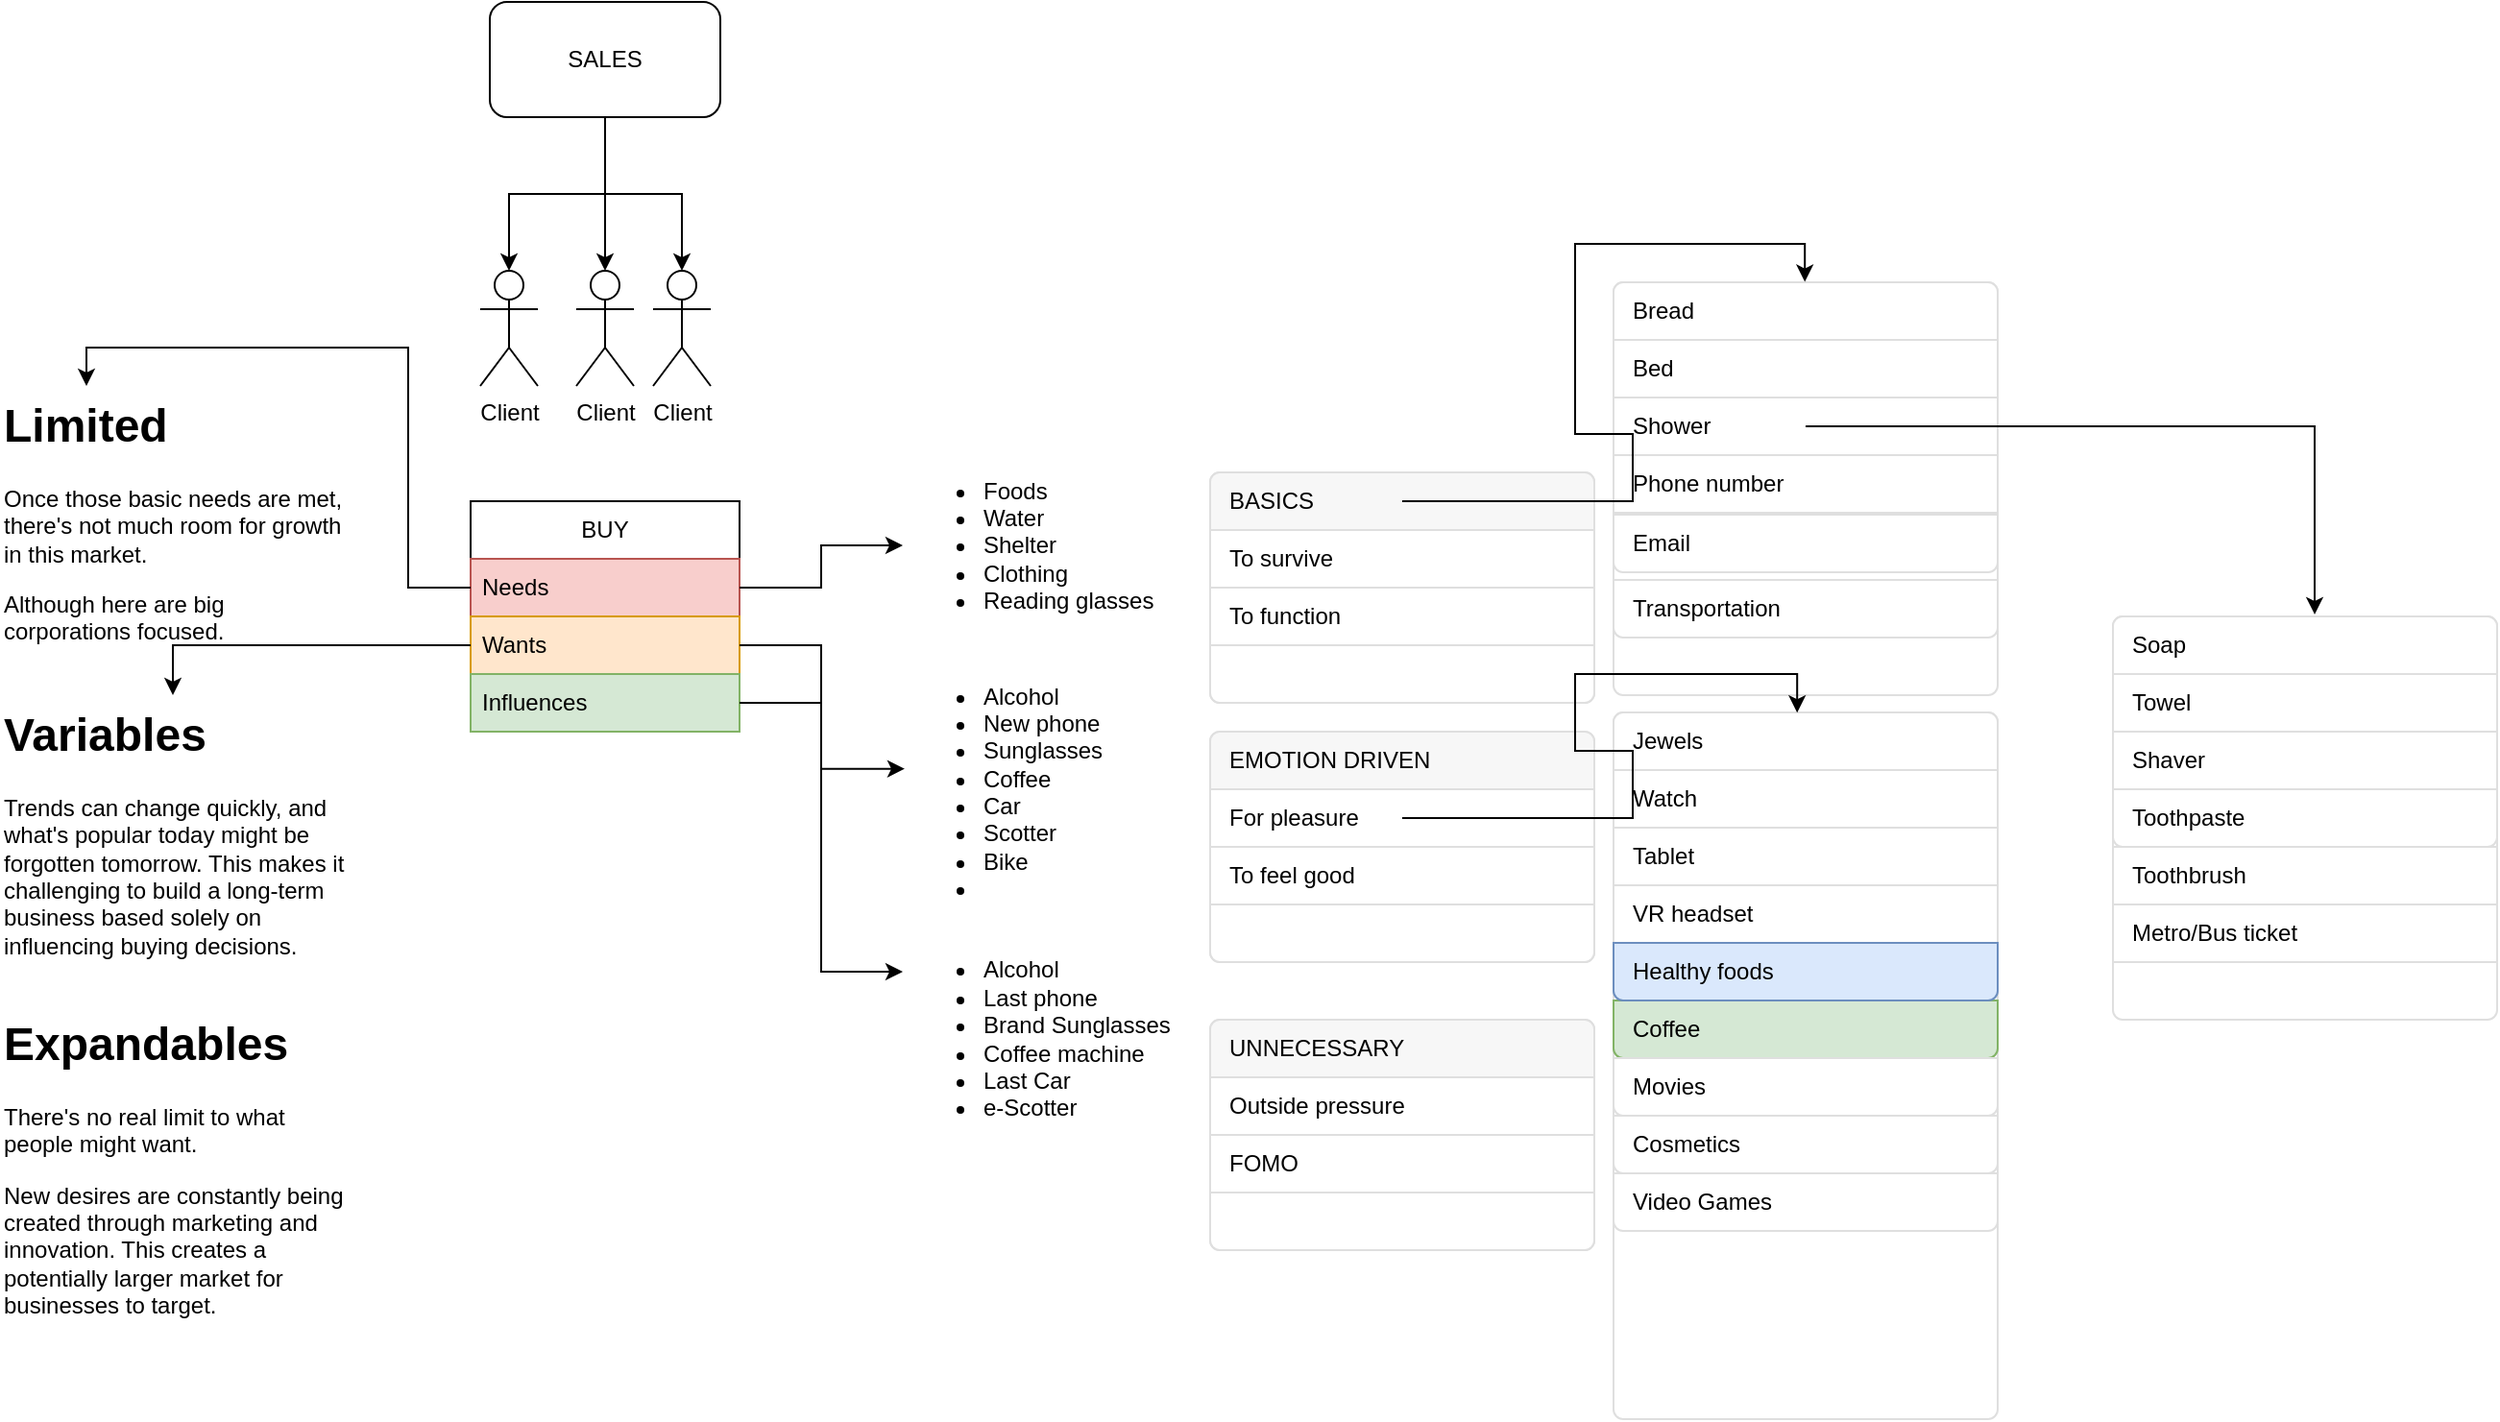 <mxfile version="24.3.1" type="github">
  <diagram name="Page-1" id="3irY8fL_UrNZU5FSW00O">
    <mxGraphModel dx="5560" dy="4290" grid="1" gridSize="10" guides="1" tooltips="1" connect="1" arrows="1" fold="1" page="1" pageScale="1" pageWidth="850" pageHeight="1100" math="0" shadow="0">
      <root>
        <mxCell id="0" />
        <mxCell id="1" parent="0" />
        <mxCell id="QDepJh0iqW0fqt1_Ypf1-6" style="edgeStyle=orthogonalEdgeStyle;rounded=0;orthogonalLoop=1;jettySize=auto;html=1;" edge="1" parent="1" source="QDepJh0iqW0fqt1_Ypf1-1" target="QDepJh0iqW0fqt1_Ypf1-2">
          <mxGeometry relative="1" as="geometry" />
        </mxCell>
        <mxCell id="QDepJh0iqW0fqt1_Ypf1-7" style="edgeStyle=orthogonalEdgeStyle;rounded=0;orthogonalLoop=1;jettySize=auto;html=1;" edge="1" parent="1" source="QDepJh0iqW0fqt1_Ypf1-1" target="QDepJh0iqW0fqt1_Ypf1-4">
          <mxGeometry relative="1" as="geometry" />
        </mxCell>
        <mxCell id="QDepJh0iqW0fqt1_Ypf1-8" style="edgeStyle=orthogonalEdgeStyle;rounded=0;orthogonalLoop=1;jettySize=auto;html=1;" edge="1" parent="1" source="QDepJh0iqW0fqt1_Ypf1-1" target="QDepJh0iqW0fqt1_Ypf1-3">
          <mxGeometry relative="1" as="geometry" />
        </mxCell>
        <mxCell id="QDepJh0iqW0fqt1_Ypf1-1" value="SALES" style="rounded=1;whiteSpace=wrap;html=1;" vertex="1" parent="1">
          <mxGeometry x="365" y="520" width="120" height="60" as="geometry" />
        </mxCell>
        <mxCell id="QDepJh0iqW0fqt1_Ypf1-2" value="Client" style="shape=umlActor;verticalLabelPosition=bottom;verticalAlign=top;html=1;outlineConnect=0;" vertex="1" parent="1">
          <mxGeometry x="410" y="660" width="30" height="60" as="geometry" />
        </mxCell>
        <mxCell id="QDepJh0iqW0fqt1_Ypf1-3" value="Client" style="shape=umlActor;verticalLabelPosition=bottom;verticalAlign=top;html=1;outlineConnect=0;" vertex="1" parent="1">
          <mxGeometry x="450" y="660" width="30" height="60" as="geometry" />
        </mxCell>
        <mxCell id="QDepJh0iqW0fqt1_Ypf1-4" value="Client" style="shape=umlActor;verticalLabelPosition=bottom;verticalAlign=top;html=1;outlineConnect=0;" vertex="1" parent="1">
          <mxGeometry x="360" y="660" width="30" height="60" as="geometry" />
        </mxCell>
        <mxCell id="QDepJh0iqW0fqt1_Ypf1-9" value="BUY" style="swimlane;fontStyle=0;childLayout=stackLayout;horizontal=1;startSize=30;horizontalStack=0;resizeParent=1;resizeParentMax=0;resizeLast=0;collapsible=1;marginBottom=0;whiteSpace=wrap;html=1;" vertex="1" parent="1">
          <mxGeometry x="355" y="780" width="140" height="120" as="geometry" />
        </mxCell>
        <mxCell id="QDepJh0iqW0fqt1_Ypf1-10" value="Needs" style="text;strokeColor=#b85450;fillColor=#f8cecc;align=left;verticalAlign=middle;spacingLeft=4;spacingRight=4;overflow=hidden;points=[[0,0.5],[1,0.5]];portConstraint=eastwest;rotatable=0;whiteSpace=wrap;html=1;" vertex="1" parent="QDepJh0iqW0fqt1_Ypf1-9">
          <mxGeometry y="30" width="140" height="30" as="geometry" />
        </mxCell>
        <mxCell id="QDepJh0iqW0fqt1_Ypf1-11" value="Wants" style="text;strokeColor=#d79b00;fillColor=#ffe6cc;align=left;verticalAlign=middle;spacingLeft=4;spacingRight=4;overflow=hidden;points=[[0,0.5],[1,0.5]];portConstraint=eastwest;rotatable=0;whiteSpace=wrap;html=1;" vertex="1" parent="QDepJh0iqW0fqt1_Ypf1-9">
          <mxGeometry y="60" width="140" height="30" as="geometry" />
        </mxCell>
        <mxCell id="QDepJh0iqW0fqt1_Ypf1-12" value="Influences" style="text;strokeColor=#82b366;fillColor=#d5e8d4;align=left;verticalAlign=middle;spacingLeft=4;spacingRight=4;overflow=hidden;points=[[0,0.5],[1,0.5]];portConstraint=eastwest;rotatable=0;whiteSpace=wrap;html=1;" vertex="1" parent="QDepJh0iqW0fqt1_Ypf1-9">
          <mxGeometry y="90" width="140" height="30" as="geometry" />
        </mxCell>
        <mxCell id="QDepJh0iqW0fqt1_Ypf1-15" value="&lt;ul&gt;&lt;li&gt;Foods&lt;/li&gt;&lt;li&gt;Water&lt;/li&gt;&lt;li&gt;Shelter&lt;/li&gt;&lt;li&gt;Clothing&lt;/li&gt;&lt;li&gt;Reading glasses&lt;/li&gt;&lt;/ul&gt;" style="text;strokeColor=none;fillColor=none;html=1;whiteSpace=wrap;verticalAlign=middle;overflow=hidden;" vertex="1" parent="1">
          <mxGeometry x="580" y="746" width="150" height="114" as="geometry" />
        </mxCell>
        <mxCell id="QDepJh0iqW0fqt1_Ypf1-17" value="" style="html=1;shadow=0;dashed=0;shape=mxgraph.bootstrap.rrect;rSize=5;strokeColor=#DFDFDF;html=1;whiteSpace=wrap;fillColor=#FFFFFF;fontColor=#000000;" vertex="1" parent="1">
          <mxGeometry x="740" y="765" width="200" height="120" as="geometry" />
        </mxCell>
        <mxCell id="QDepJh0iqW0fqt1_Ypf1-18" value="BASICS&amp;nbsp;" style="html=1;shadow=0;dashed=0;shape=mxgraph.bootstrap.topButton;strokeColor=inherit;fillColor=#F7F7F7;rSize=5;perimeter=none;whiteSpace=wrap;resizeWidth=1;align=left;spacing=10;" vertex="1" parent="QDepJh0iqW0fqt1_Ypf1-17">
          <mxGeometry width="200" height="30" relative="1" as="geometry" />
        </mxCell>
        <mxCell id="QDepJh0iqW0fqt1_Ypf1-19" value="To survive" style="strokeColor=inherit;fillColor=inherit;gradientColor=inherit;fontColor=inherit;html=1;shadow=0;dashed=0;perimeter=none;whiteSpace=wrap;resizeWidth=1;align=left;spacing=10;" vertex="1" parent="QDepJh0iqW0fqt1_Ypf1-17">
          <mxGeometry width="200" height="30" relative="1" as="geometry">
            <mxPoint y="30" as="offset" />
          </mxGeometry>
        </mxCell>
        <mxCell id="QDepJh0iqW0fqt1_Ypf1-20" value="To function" style="strokeColor=inherit;fillColor=inherit;gradientColor=inherit;fontColor=inherit;html=1;shadow=0;dashed=0;perimeter=none;whiteSpace=wrap;resizeWidth=1;align=left;spacing=10;" vertex="1" parent="QDepJh0iqW0fqt1_Ypf1-17">
          <mxGeometry width="200" height="30" relative="1" as="geometry">
            <mxPoint y="60" as="offset" />
          </mxGeometry>
        </mxCell>
        <mxCell id="QDepJh0iqW0fqt1_Ypf1-21" value="" style="strokeColor=inherit;fillColor=inherit;gradientColor=inherit;fontColor=inherit;html=1;shadow=0;dashed=0;shape=mxgraph.bootstrap.bottomButton;rSize=5;perimeter=none;whiteSpace=wrap;resizeWidth=1;resizeHeight=0;align=left;spacing=10;" vertex="1" parent="QDepJh0iqW0fqt1_Ypf1-17">
          <mxGeometry y="1" width="200" height="30" relative="1" as="geometry">
            <mxPoint y="-30" as="offset" />
          </mxGeometry>
        </mxCell>
        <mxCell id="QDepJh0iqW0fqt1_Ypf1-22" value="" style="html=1;shadow=0;dashed=0;shape=mxgraph.bootstrap.rrect;rSize=5;strokeColor=#DFDFDF;html=1;whiteSpace=wrap;fillColor=#FFFFFF;fontColor=#000000;" vertex="1" parent="1">
          <mxGeometry x="950" y="666" width="200" height="215" as="geometry" />
        </mxCell>
        <mxCell id="QDepJh0iqW0fqt1_Ypf1-23" value="Bread" style="strokeColor=inherit;fillColor=inherit;gradientColor=inherit;fontColor=inherit;html=1;shadow=0;dashed=0;shape=mxgraph.bootstrap.topButton;rSize=5;perimeter=none;whiteSpace=wrap;resizeWidth=1;align=left;spacing=10;" vertex="1" parent="QDepJh0iqW0fqt1_Ypf1-22">
          <mxGeometry width="200" height="30" relative="1" as="geometry" />
        </mxCell>
        <mxCell id="QDepJh0iqW0fqt1_Ypf1-24" value="Bed" style="strokeColor=inherit;fillColor=inherit;gradientColor=inherit;fontColor=inherit;html=1;shadow=0;dashed=0;perimeter=none;whiteSpace=wrap;resizeWidth=1;align=left;spacing=10;" vertex="1" parent="QDepJh0iqW0fqt1_Ypf1-22">
          <mxGeometry width="200" height="30" relative="1" as="geometry">
            <mxPoint y="30" as="offset" />
          </mxGeometry>
        </mxCell>
        <mxCell id="QDepJh0iqW0fqt1_Ypf1-25" value="Shower" style="strokeColor=inherit;fillColor=inherit;gradientColor=inherit;fontColor=inherit;html=1;shadow=0;dashed=0;perimeter=none;whiteSpace=wrap;resizeWidth=1;align=left;spacing=10;" vertex="1" parent="QDepJh0iqW0fqt1_Ypf1-22">
          <mxGeometry width="200" height="30" relative="1" as="geometry">
            <mxPoint y="60" as="offset" />
          </mxGeometry>
        </mxCell>
        <mxCell id="QDepJh0iqW0fqt1_Ypf1-26" value="Phone number" style="strokeColor=inherit;fillColor=inherit;gradientColor=inherit;fontColor=inherit;html=1;shadow=0;dashed=0;perimeter=none;whiteSpace=wrap;resizeWidth=1;align=left;spacing=10;" vertex="1" parent="QDepJh0iqW0fqt1_Ypf1-22">
          <mxGeometry width="200" height="30" relative="1" as="geometry">
            <mxPoint y="90" as="offset" />
          </mxGeometry>
        </mxCell>
        <mxCell id="QDepJh0iqW0fqt1_Ypf1-27" value="Email" style="strokeColor=inherit;fillColor=inherit;gradientColor=inherit;fontColor=inherit;html=1;shadow=0;dashed=0;shape=mxgraph.bootstrap.bottomButton;rSize=5;perimeter=none;whiteSpace=wrap;resizeWidth=1;resizeHeight=0;align=left;spacing=10;" vertex="1" parent="QDepJh0iqW0fqt1_Ypf1-22">
          <mxGeometry y="1" width="200" height="30" relative="1" as="geometry">
            <mxPoint y="-94" as="offset" />
          </mxGeometry>
        </mxCell>
        <mxCell id="QDepJh0iqW0fqt1_Ypf1-41" value="Transportation" style="strokeColor=inherit;fillColor=inherit;gradientColor=inherit;fontColor=inherit;html=1;shadow=0;dashed=0;shape=mxgraph.bootstrap.bottomButton;rSize=5;perimeter=none;whiteSpace=wrap;resizeWidth=1;resizeHeight=0;align=left;spacing=10;" vertex="1" parent="QDepJh0iqW0fqt1_Ypf1-22">
          <mxGeometry y="155" width="200" height="30" as="geometry" />
        </mxCell>
        <mxCell id="QDepJh0iqW0fqt1_Ypf1-28" style="edgeStyle=orthogonalEdgeStyle;rounded=0;orthogonalLoop=1;jettySize=auto;html=1;entryX=0.498;entryY=-0.001;entryDx=0;entryDy=0;entryPerimeter=0;" edge="1" parent="1" source="QDepJh0iqW0fqt1_Ypf1-18" target="QDepJh0iqW0fqt1_Ypf1-22">
          <mxGeometry relative="1" as="geometry" />
        </mxCell>
        <mxCell id="QDepJh0iqW0fqt1_Ypf1-29" value="" style="html=1;shadow=0;dashed=0;shape=mxgraph.bootstrap.rrect;rSize=5;strokeColor=#DFDFDF;html=1;whiteSpace=wrap;fillColor=#FFFFFF;fontColor=#000000;" vertex="1" parent="1">
          <mxGeometry x="1210" y="840" width="200" height="210" as="geometry" />
        </mxCell>
        <mxCell id="QDepJh0iqW0fqt1_Ypf1-30" value="Soap&lt;span style=&quot;white-space: pre;&quot;&gt;&lt;/span&gt;" style="strokeColor=inherit;fillColor=inherit;gradientColor=inherit;fontColor=inherit;html=1;shadow=0;dashed=0;shape=mxgraph.bootstrap.topButton;rSize=5;perimeter=none;whiteSpace=wrap;resizeWidth=1;align=left;spacing=10;" vertex="1" parent="QDepJh0iqW0fqt1_Ypf1-29">
          <mxGeometry width="200" height="30" relative="1" as="geometry" />
        </mxCell>
        <mxCell id="QDepJh0iqW0fqt1_Ypf1-31" value="Towel" style="strokeColor=inherit;fillColor=inherit;gradientColor=inherit;fontColor=inherit;html=1;shadow=0;dashed=0;perimeter=none;whiteSpace=wrap;resizeWidth=1;align=left;spacing=10;" vertex="1" parent="QDepJh0iqW0fqt1_Ypf1-29">
          <mxGeometry width="200" height="30" relative="1" as="geometry">
            <mxPoint y="30" as="offset" />
          </mxGeometry>
        </mxCell>
        <mxCell id="QDepJh0iqW0fqt1_Ypf1-32" value="Shaver" style="strokeColor=inherit;fillColor=inherit;gradientColor=inherit;fontColor=inherit;html=1;shadow=0;dashed=0;perimeter=none;whiteSpace=wrap;resizeWidth=1;align=left;spacing=10;" vertex="1" parent="QDepJh0iqW0fqt1_Ypf1-29">
          <mxGeometry width="200" height="30" relative="1" as="geometry">
            <mxPoint y="60" as="offset" />
          </mxGeometry>
        </mxCell>
        <mxCell id="QDepJh0iqW0fqt1_Ypf1-33" value="Haircut" style="strokeColor=inherit;fillColor=inherit;gradientColor=inherit;fontColor=inherit;html=1;shadow=0;dashed=0;perimeter=none;whiteSpace=wrap;resizeWidth=1;align=left;spacing=10;" vertex="1" parent="QDepJh0iqW0fqt1_Ypf1-29">
          <mxGeometry width="200" height="30" relative="1" as="geometry">
            <mxPoint y="90" as="offset" />
          </mxGeometry>
        </mxCell>
        <mxCell id="QDepJh0iqW0fqt1_Ypf1-34" value="Toothpaste" style="strokeColor=inherit;fillColor=inherit;gradientColor=inherit;fontColor=inherit;html=1;shadow=0;dashed=0;shape=mxgraph.bootstrap.bottomButton;rSize=5;perimeter=none;whiteSpace=wrap;resizeWidth=1;resizeHeight=0;align=left;spacing=10;" vertex="1" parent="QDepJh0iqW0fqt1_Ypf1-29">
          <mxGeometry y="1" width="200" height="30" relative="1" as="geometry">
            <mxPoint y="-120" as="offset" />
          </mxGeometry>
        </mxCell>
        <mxCell id="QDepJh0iqW0fqt1_Ypf1-40" value="Toothbrush" style="strokeColor=inherit;fillColor=inherit;gradientColor=inherit;fontColor=inherit;html=1;shadow=0;dashed=0;perimeter=none;whiteSpace=wrap;resizeWidth=1;align=left;spacing=10;" vertex="1" parent="QDepJh0iqW0fqt1_Ypf1-29">
          <mxGeometry width="200" height="30" relative="1" as="geometry">
            <mxPoint y="120" as="offset" />
          </mxGeometry>
        </mxCell>
        <mxCell id="QDepJh0iqW0fqt1_Ypf1-44" value="Metro/Bus ticket" style="strokeColor=inherit;fillColor=inherit;gradientColor=inherit;fontColor=inherit;html=1;shadow=0;dashed=0;perimeter=none;whiteSpace=wrap;resizeWidth=1;align=left;spacing=10;" vertex="1" parent="QDepJh0iqW0fqt1_Ypf1-29">
          <mxGeometry y="150" width="200" height="30" as="geometry" />
        </mxCell>
        <mxCell id="QDepJh0iqW0fqt1_Ypf1-35" style="edgeStyle=orthogonalEdgeStyle;rounded=0;orthogonalLoop=1;jettySize=auto;html=1;entryX=0.525;entryY=-0.005;entryDx=0;entryDy=0;entryPerimeter=0;" edge="1" parent="1" source="QDepJh0iqW0fqt1_Ypf1-25" target="QDepJh0iqW0fqt1_Ypf1-29">
          <mxGeometry relative="1" as="geometry" />
        </mxCell>
        <mxCell id="QDepJh0iqW0fqt1_Ypf1-42" value="&lt;ul&gt;&lt;li&gt;Alcohol&lt;/li&gt;&lt;li&gt;New phone&lt;/li&gt;&lt;li&gt;Sunglasses&lt;/li&gt;&lt;li&gt;Coffee&lt;/li&gt;&lt;li&gt;Car&lt;/li&gt;&lt;li&gt;Scotter&lt;/li&gt;&lt;li&gt;Bike&lt;/li&gt;&lt;li&gt;&lt;br&gt;&lt;/li&gt;&lt;/ul&gt;" style="text;strokeColor=none;fillColor=none;html=1;whiteSpace=wrap;verticalAlign=middle;overflow=hidden;" vertex="1" parent="1">
          <mxGeometry x="580" y="860" width="140" height="140" as="geometry" />
        </mxCell>
        <mxCell id="QDepJh0iqW0fqt1_Ypf1-43" style="edgeStyle=orthogonalEdgeStyle;rounded=0;orthogonalLoop=1;jettySize=auto;html=1;entryX=0.007;entryY=0.424;entryDx=0;entryDy=0;entryPerimeter=0;" edge="1" parent="1" source="QDepJh0iqW0fqt1_Ypf1-11" target="QDepJh0iqW0fqt1_Ypf1-42">
          <mxGeometry relative="1" as="geometry" />
        </mxCell>
        <mxCell id="QDepJh0iqW0fqt1_Ypf1-45" value="&lt;ul&gt;&lt;li&gt;Alcohol&lt;/li&gt;&lt;li&gt;Last phone&lt;/li&gt;&lt;li&gt;Brand Sunglasses&lt;/li&gt;&lt;li&gt;Coffee machine&lt;/li&gt;&lt;li&gt;Last Car&lt;/li&gt;&lt;li&gt;e-Scotter&lt;/li&gt;&lt;/ul&gt;" style="text;strokeColor=none;fillColor=none;html=1;whiteSpace=wrap;verticalAlign=middle;overflow=hidden;" vertex="1" parent="1">
          <mxGeometry x="580" y="990" width="180" height="140" as="geometry" />
        </mxCell>
        <mxCell id="QDepJh0iqW0fqt1_Ypf1-46" style="edgeStyle=orthogonalEdgeStyle;rounded=0;orthogonalLoop=1;jettySize=auto;html=1;entryX=0;entryY=0.25;entryDx=0;entryDy=0;" edge="1" parent="1" source="QDepJh0iqW0fqt1_Ypf1-12" target="QDepJh0iqW0fqt1_Ypf1-45">
          <mxGeometry relative="1" as="geometry" />
        </mxCell>
        <mxCell id="QDepJh0iqW0fqt1_Ypf1-14" style="edgeStyle=orthogonalEdgeStyle;rounded=0;orthogonalLoop=1;jettySize=auto;html=1;" edge="1" parent="1" source="QDepJh0iqW0fqt1_Ypf1-10" target="QDepJh0iqW0fqt1_Ypf1-15">
          <mxGeometry relative="1" as="geometry">
            <mxPoint x="600" y="825" as="targetPoint" />
          </mxGeometry>
        </mxCell>
        <mxCell id="QDepJh0iqW0fqt1_Ypf1-47" value="" style="html=1;shadow=0;dashed=0;shape=mxgraph.bootstrap.rrect;rSize=5;strokeColor=#DFDFDF;html=1;whiteSpace=wrap;fillColor=#FFFFFF;fontColor=#000000;" vertex="1" parent="1">
          <mxGeometry x="740" y="900" width="200" height="120" as="geometry" />
        </mxCell>
        <mxCell id="QDepJh0iqW0fqt1_Ypf1-48" value="EMOTION DRIVEN" style="html=1;shadow=0;dashed=0;shape=mxgraph.bootstrap.topButton;strokeColor=inherit;fillColor=#F7F7F7;rSize=5;perimeter=none;whiteSpace=wrap;resizeWidth=1;align=left;spacing=10;" vertex="1" parent="QDepJh0iqW0fqt1_Ypf1-47">
          <mxGeometry width="200" height="30" relative="1" as="geometry" />
        </mxCell>
        <mxCell id="QDepJh0iqW0fqt1_Ypf1-49" value="For pleasure" style="strokeColor=inherit;fillColor=inherit;gradientColor=inherit;fontColor=inherit;html=1;shadow=0;dashed=0;perimeter=none;whiteSpace=wrap;resizeWidth=1;align=left;spacing=10;" vertex="1" parent="QDepJh0iqW0fqt1_Ypf1-47">
          <mxGeometry width="200" height="30" relative="1" as="geometry">
            <mxPoint y="30" as="offset" />
          </mxGeometry>
        </mxCell>
        <mxCell id="QDepJh0iqW0fqt1_Ypf1-50" value="To feel good" style="strokeColor=inherit;fillColor=inherit;gradientColor=inherit;fontColor=inherit;html=1;shadow=0;dashed=0;perimeter=none;whiteSpace=wrap;resizeWidth=1;align=left;spacing=10;" vertex="1" parent="QDepJh0iqW0fqt1_Ypf1-47">
          <mxGeometry width="200" height="30" relative="1" as="geometry">
            <mxPoint y="60" as="offset" />
          </mxGeometry>
        </mxCell>
        <mxCell id="QDepJh0iqW0fqt1_Ypf1-51" value="" style="strokeColor=inherit;fillColor=inherit;gradientColor=inherit;fontColor=inherit;html=1;shadow=0;dashed=0;shape=mxgraph.bootstrap.bottomButton;rSize=5;perimeter=none;whiteSpace=wrap;resizeWidth=1;resizeHeight=0;align=left;spacing=10;" vertex="1" parent="QDepJh0iqW0fqt1_Ypf1-47">
          <mxGeometry y="1" width="200" height="30" relative="1" as="geometry">
            <mxPoint y="-30" as="offset" />
          </mxGeometry>
        </mxCell>
        <mxCell id="QDepJh0iqW0fqt1_Ypf1-52" value="" style="html=1;shadow=0;dashed=0;shape=mxgraph.bootstrap.rrect;rSize=5;strokeColor=#DFDFDF;html=1;whiteSpace=wrap;fillColor=#FFFFFF;fontColor=#000000;" vertex="1" parent="1">
          <mxGeometry x="740" y="1050" width="200" height="120" as="geometry" />
        </mxCell>
        <mxCell id="QDepJh0iqW0fqt1_Ypf1-53" value="UNNECESSARY" style="html=1;shadow=0;dashed=0;shape=mxgraph.bootstrap.topButton;strokeColor=inherit;fillColor=#F7F7F7;rSize=5;perimeter=none;whiteSpace=wrap;resizeWidth=1;align=left;spacing=10;" vertex="1" parent="QDepJh0iqW0fqt1_Ypf1-52">
          <mxGeometry width="200" height="30" relative="1" as="geometry" />
        </mxCell>
        <mxCell id="QDepJh0iqW0fqt1_Ypf1-54" value="Outside pressure&lt;span style=&quot;white-space: pre;&quot;&gt;&#x9;&lt;/span&gt;&lt;span style=&quot;white-space: pre;&quot;&gt;&#x9;&lt;/span&gt;" style="strokeColor=inherit;fillColor=inherit;gradientColor=inherit;fontColor=inherit;html=1;shadow=0;dashed=0;perimeter=none;whiteSpace=wrap;resizeWidth=1;align=left;spacing=10;" vertex="1" parent="QDepJh0iqW0fqt1_Ypf1-52">
          <mxGeometry width="200" height="30" relative="1" as="geometry">
            <mxPoint y="30" as="offset" />
          </mxGeometry>
        </mxCell>
        <mxCell id="QDepJh0iqW0fqt1_Ypf1-55" value="FOMO" style="strokeColor=inherit;fillColor=inherit;gradientColor=inherit;fontColor=inherit;html=1;shadow=0;dashed=0;perimeter=none;whiteSpace=wrap;resizeWidth=1;align=left;spacing=10;" vertex="1" parent="QDepJh0iqW0fqt1_Ypf1-52">
          <mxGeometry width="200" height="30" relative="1" as="geometry">
            <mxPoint y="60" as="offset" />
          </mxGeometry>
        </mxCell>
        <mxCell id="QDepJh0iqW0fqt1_Ypf1-56" value="" style="strokeColor=inherit;fillColor=inherit;gradientColor=inherit;fontColor=inherit;html=1;shadow=0;dashed=0;shape=mxgraph.bootstrap.bottomButton;rSize=5;perimeter=none;whiteSpace=wrap;resizeWidth=1;resizeHeight=0;align=left;spacing=10;" vertex="1" parent="QDepJh0iqW0fqt1_Ypf1-52">
          <mxGeometry y="1" width="200" height="30" relative="1" as="geometry">
            <mxPoint y="-30" as="offset" />
          </mxGeometry>
        </mxCell>
        <mxCell id="QDepJh0iqW0fqt1_Ypf1-57" value="" style="html=1;shadow=0;dashed=0;shape=mxgraph.bootstrap.rrect;rSize=5;strokeColor=#DFDFDF;html=1;whiteSpace=wrap;fillColor=#FFFFFF;fontColor=#000000;" vertex="1" parent="1">
          <mxGeometry x="950" y="890" width="200" height="368" as="geometry" />
        </mxCell>
        <mxCell id="QDepJh0iqW0fqt1_Ypf1-58" value="Jewels" style="strokeColor=inherit;fillColor=inherit;gradientColor=inherit;fontColor=inherit;html=1;shadow=0;dashed=0;shape=mxgraph.bootstrap.topButton;rSize=5;perimeter=none;whiteSpace=wrap;resizeWidth=1;align=left;spacing=10;" vertex="1" parent="QDepJh0iqW0fqt1_Ypf1-57">
          <mxGeometry width="200" height="30" relative="1" as="geometry" />
        </mxCell>
        <mxCell id="QDepJh0iqW0fqt1_Ypf1-59" value="Watch&lt;span style=&quot;white-space: pre;&quot;&gt;&#x9;&lt;/span&gt;&lt;span style=&quot;white-space: pre;&quot;&gt;&#x9;&lt;/span&gt;" style="strokeColor=inherit;fillColor=inherit;gradientColor=inherit;fontColor=inherit;html=1;shadow=0;dashed=0;perimeter=none;whiteSpace=wrap;resizeWidth=1;align=left;spacing=10;" vertex="1" parent="QDepJh0iqW0fqt1_Ypf1-57">
          <mxGeometry width="200" height="30" relative="1" as="geometry">
            <mxPoint y="30" as="offset" />
          </mxGeometry>
        </mxCell>
        <mxCell id="QDepJh0iqW0fqt1_Ypf1-60" value="Tablet" style="strokeColor=inherit;fillColor=inherit;gradientColor=inherit;fontColor=inherit;html=1;shadow=0;dashed=0;perimeter=none;whiteSpace=wrap;resizeWidth=1;align=left;spacing=10;" vertex="1" parent="QDepJh0iqW0fqt1_Ypf1-57">
          <mxGeometry width="200" height="30" relative="1" as="geometry">
            <mxPoint y="60" as="offset" />
          </mxGeometry>
        </mxCell>
        <mxCell id="QDepJh0iqW0fqt1_Ypf1-61" value="VR headset" style="strokeColor=inherit;fillColor=inherit;gradientColor=inherit;fontColor=inherit;html=1;shadow=0;dashed=0;perimeter=none;whiteSpace=wrap;resizeWidth=1;align=left;spacing=10;" vertex="1" parent="QDepJh0iqW0fqt1_Ypf1-57">
          <mxGeometry width="200" height="30" relative="1" as="geometry">
            <mxPoint y="90" as="offset" />
          </mxGeometry>
        </mxCell>
        <mxCell id="QDepJh0iqW0fqt1_Ypf1-62" value="Coffee" style="strokeColor=#82b366;fillColor=#d5e8d4;html=1;shadow=0;dashed=0;shape=mxgraph.bootstrap.bottomButton;rSize=5;perimeter=none;whiteSpace=wrap;resizeWidth=1;resizeHeight=0;align=left;spacing=10;" vertex="1" parent="QDepJh0iqW0fqt1_Ypf1-57">
          <mxGeometry y="1" width="200" height="30" relative="1" as="geometry">
            <mxPoint y="-218" as="offset" />
          </mxGeometry>
        </mxCell>
        <mxCell id="QDepJh0iqW0fqt1_Ypf1-63" value="Movies" style="strokeColor=inherit;fillColor=inherit;gradientColor=inherit;fontColor=inherit;html=1;shadow=0;dashed=0;shape=mxgraph.bootstrap.bottomButton;rSize=5;perimeter=none;whiteSpace=wrap;resizeWidth=1;resizeHeight=0;align=left;spacing=10;" vertex="1" parent="QDepJh0iqW0fqt1_Ypf1-57">
          <mxGeometry y="180.002" width="200" height="30" as="geometry" />
        </mxCell>
        <mxCell id="QDepJh0iqW0fqt1_Ypf1-65" value="Healthy foods" style="strokeColor=#6c8ebf;fillColor=#dae8fc;html=1;shadow=0;dashed=0;shape=mxgraph.bootstrap.bottomButton;rSize=5;perimeter=none;whiteSpace=wrap;resizeWidth=1;resizeHeight=0;align=left;spacing=10;" vertex="1" parent="QDepJh0iqW0fqt1_Ypf1-57">
          <mxGeometry y="120.001" width="200" height="30" as="geometry" />
        </mxCell>
        <mxCell id="QDepJh0iqW0fqt1_Ypf1-66" value="Cosmetics" style="strokeColor=inherit;fillColor=inherit;gradientColor=inherit;fontColor=inherit;html=1;shadow=0;dashed=0;shape=mxgraph.bootstrap.bottomButton;rSize=5;perimeter=none;whiteSpace=wrap;resizeWidth=1;resizeHeight=0;align=left;spacing=10;" vertex="1" parent="QDepJh0iqW0fqt1_Ypf1-57">
          <mxGeometry y="209.998" width="200" height="30" as="geometry" />
        </mxCell>
        <mxCell id="QDepJh0iqW0fqt1_Ypf1-67" value="Video Games" style="strokeColor=inherit;fillColor=inherit;gradientColor=inherit;fontColor=inherit;html=1;shadow=0;dashed=0;shape=mxgraph.bootstrap.bottomButton;rSize=5;perimeter=none;whiteSpace=wrap;resizeWidth=1;resizeHeight=0;align=left;spacing=10;" vertex="1" parent="QDepJh0iqW0fqt1_Ypf1-57">
          <mxGeometry y="239.998" width="200" height="30" as="geometry" />
        </mxCell>
        <mxCell id="QDepJh0iqW0fqt1_Ypf1-64" style="edgeStyle=orthogonalEdgeStyle;rounded=0;orthogonalLoop=1;jettySize=auto;html=1;entryX=0.478;entryY=0.004;entryDx=0;entryDy=0;entryPerimeter=0;" edge="1" parent="1" source="QDepJh0iqW0fqt1_Ypf1-49" target="QDepJh0iqW0fqt1_Ypf1-58">
          <mxGeometry relative="1" as="geometry" />
        </mxCell>
        <mxCell id="QDepJh0iqW0fqt1_Ypf1-68" value="&lt;h1 style=&quot;margin-top: 0px;&quot;&gt;Limited&lt;/h1&gt;&lt;p&gt;Once those basic needs are met, there&#39;s not much room for growth in this market.&lt;/p&gt;&lt;p&gt;Although here are big corporations focused.&lt;/p&gt;" style="text;html=1;whiteSpace=wrap;overflow=hidden;rounded=0;" vertex="1" parent="1">
          <mxGeometry x="110" y="720" width="180" height="150" as="geometry" />
        </mxCell>
        <mxCell id="QDepJh0iqW0fqt1_Ypf1-69" style="edgeStyle=orthogonalEdgeStyle;rounded=0;orthogonalLoop=1;jettySize=auto;html=1;entryX=0.25;entryY=0;entryDx=0;entryDy=0;" edge="1" parent="1" source="QDepJh0iqW0fqt1_Ypf1-10" target="QDepJh0iqW0fqt1_Ypf1-68">
          <mxGeometry relative="1" as="geometry" />
        </mxCell>
        <mxCell id="QDepJh0iqW0fqt1_Ypf1-71" value="&lt;h1 style=&quot;margin-top: 0px;&quot;&gt;Variables&lt;/h1&gt;&lt;p&gt;Trends can change quickly, and what&#39;s popular today might be forgotten tomorrow. This makes it challenging to build a long-term business based solely on influencing buying decisions.&lt;br&gt;&lt;/p&gt;" style="text;html=1;whiteSpace=wrap;overflow=hidden;rounded=0;" vertex="1" parent="1">
          <mxGeometry x="110" y="881" width="180" height="150" as="geometry" />
        </mxCell>
        <mxCell id="QDepJh0iqW0fqt1_Ypf1-72" style="edgeStyle=orthogonalEdgeStyle;rounded=0;orthogonalLoop=1;jettySize=auto;html=1;" edge="1" parent="1" source="QDepJh0iqW0fqt1_Ypf1-11" target="QDepJh0iqW0fqt1_Ypf1-71">
          <mxGeometry relative="1" as="geometry" />
        </mxCell>
        <mxCell id="QDepJh0iqW0fqt1_Ypf1-73" value="&lt;h1 style=&quot;margin-top: 0px;&quot;&gt;Expandables&lt;/h1&gt;&lt;p&gt;There&#39;s no real limit to what people might want.&amp;nbsp;&lt;/p&gt;&lt;p&gt;New desires are constantly being created through marketing and innovation. This creates a potentially larger market for businesses to target.&lt;br&gt;&lt;/p&gt;" style="text;html=1;whiteSpace=wrap;overflow=hidden;rounded=0;" vertex="1" parent="1">
          <mxGeometry x="110" y="1042" width="180" height="178" as="geometry" />
        </mxCell>
      </root>
    </mxGraphModel>
  </diagram>
</mxfile>
